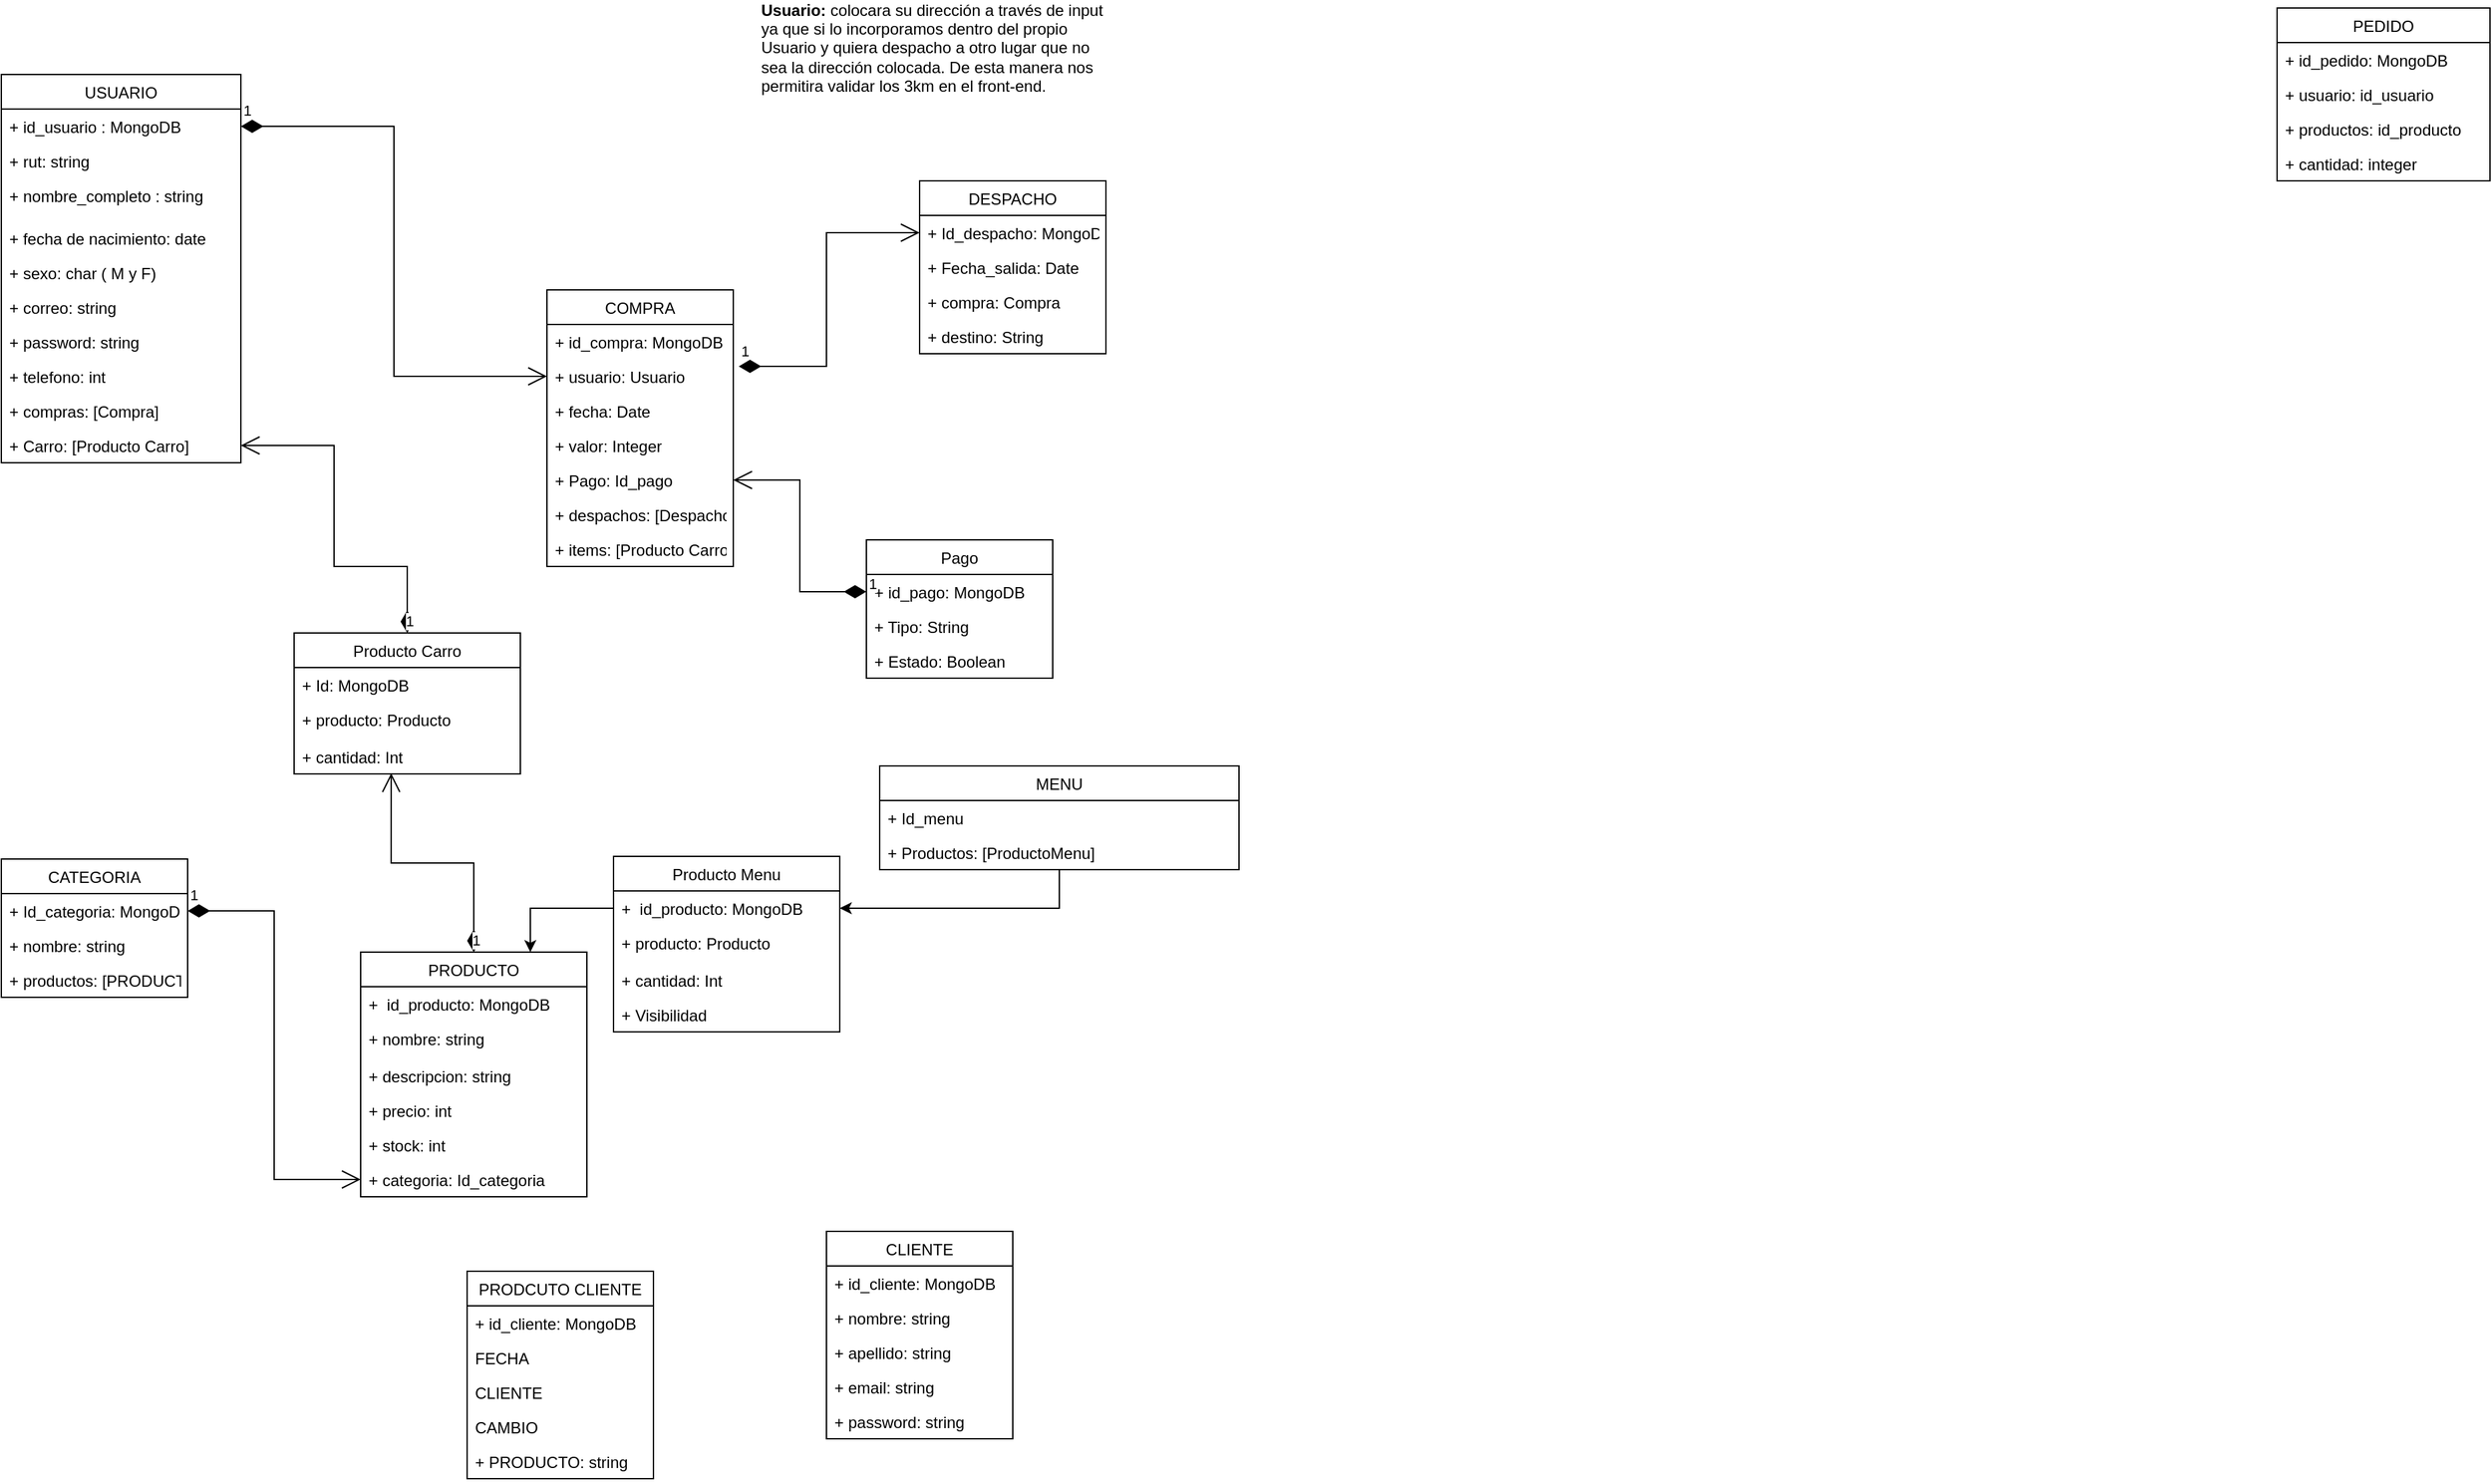 <mxfile>
    <diagram name="Page-1" id="e7e014a7-5840-1c2e-5031-d8a46d1fe8dd">
        <mxGraphModel dx="1489" dy="562" grid="1" gridSize="10" guides="1" tooltips="1" connect="1" arrows="1" fold="1" page="1" pageScale="1" pageWidth="1169" pageHeight="826" background="none" math="0" shadow="0">
            <root>
                <mxCell id="0"/>
                <mxCell id="1" parent="0"/>
                <mxCell id="P-_PuQKtMHG1fsMenzhw-41" value="USUARIO" style="swimlane;fontStyle=0;childLayout=stackLayout;horizontal=1;startSize=26;fillColor=none;horizontalStack=0;resizeParent=1;resizeParentMax=0;resizeLast=0;collapsible=1;marginBottom=0;" parent="1" vertex="1">
                    <mxGeometry x="10" y="80" width="180" height="292" as="geometry">
                        <mxRectangle x="370" y="470" width="100" height="30" as="alternateBounds"/>
                    </mxGeometry>
                </mxCell>
                <mxCell id="P-_PuQKtMHG1fsMenzhw-42" value="+ id_usuario : MongoDB" style="text;strokeColor=none;fillColor=none;align=left;verticalAlign=top;spacingLeft=4;spacingRight=4;overflow=hidden;rotatable=0;points=[[0,0.5],[1,0.5]];portConstraint=eastwest;" parent="P-_PuQKtMHG1fsMenzhw-41" vertex="1">
                    <mxGeometry y="26" width="180" height="26" as="geometry"/>
                </mxCell>
                <mxCell id="P-_PuQKtMHG1fsMenzhw-43" value="+ rut: string" style="text;strokeColor=none;fillColor=none;align=left;verticalAlign=top;spacingLeft=4;spacingRight=4;overflow=hidden;rotatable=0;points=[[0,0.5],[1,0.5]];portConstraint=eastwest;" parent="P-_PuQKtMHG1fsMenzhw-41" vertex="1">
                    <mxGeometry y="52" width="180" height="26" as="geometry"/>
                </mxCell>
                <mxCell id="P-_PuQKtMHG1fsMenzhw-44" value="+ nombre_completo : string" style="text;strokeColor=none;fillColor=none;align=left;verticalAlign=top;spacingLeft=4;spacingRight=4;overflow=hidden;rotatable=0;points=[[0,0.5],[1,0.5]];portConstraint=eastwest;" parent="P-_PuQKtMHG1fsMenzhw-41" vertex="1">
                    <mxGeometry y="78" width="180" height="32" as="geometry"/>
                </mxCell>
                <mxCell id="P-_PuQKtMHG1fsMenzhw-49" value="+ fecha de nacimiento: date" style="text;strokeColor=none;fillColor=none;align=left;verticalAlign=top;spacingLeft=4;spacingRight=4;overflow=hidden;rotatable=0;points=[[0,0.5],[1,0.5]];portConstraint=eastwest;" parent="P-_PuQKtMHG1fsMenzhw-41" vertex="1">
                    <mxGeometry y="110" width="180" height="26" as="geometry"/>
                </mxCell>
                <mxCell id="P-_PuQKtMHG1fsMenzhw-51" value="+ sexo: char ( M y F)&#10;" style="text;strokeColor=none;fillColor=none;align=left;verticalAlign=top;spacingLeft=4;spacingRight=4;overflow=hidden;rotatable=0;points=[[0,0.5],[1,0.5]];portConstraint=eastwest;" parent="P-_PuQKtMHG1fsMenzhw-41" vertex="1">
                    <mxGeometry y="136" width="180" height="26" as="geometry"/>
                </mxCell>
                <mxCell id="P-_PuQKtMHG1fsMenzhw-50" value="+ correo: string" style="text;strokeColor=none;fillColor=none;align=left;verticalAlign=top;spacingLeft=4;spacingRight=4;overflow=hidden;rotatable=0;points=[[0,0.5],[1,0.5]];portConstraint=eastwest;" parent="P-_PuQKtMHG1fsMenzhw-41" vertex="1">
                    <mxGeometry y="162" width="180" height="26" as="geometry"/>
                </mxCell>
                <mxCell id="P-_PuQKtMHG1fsMenzhw-52" value="+ password: string" style="text;strokeColor=none;fillColor=none;align=left;verticalAlign=top;spacingLeft=4;spacingRight=4;overflow=hidden;rotatable=0;points=[[0,0.5],[1,0.5]];portConstraint=eastwest;" parent="P-_PuQKtMHG1fsMenzhw-41" vertex="1">
                    <mxGeometry y="188" width="180" height="26" as="geometry"/>
                </mxCell>
                <mxCell id="P-_PuQKtMHG1fsMenzhw-53" value="+ telefono: int&#10;" style="text;strokeColor=none;fillColor=none;align=left;verticalAlign=top;spacingLeft=4;spacingRight=4;overflow=hidden;rotatable=0;points=[[0,0.5],[1,0.5]];portConstraint=eastwest;" parent="P-_PuQKtMHG1fsMenzhw-41" vertex="1">
                    <mxGeometry y="214" width="180" height="26" as="geometry"/>
                </mxCell>
                <mxCell id="hPpbKLRlNALkscCY89tT-23" value="+ compras: [Compra]" style="text;strokeColor=none;fillColor=none;align=left;verticalAlign=top;spacingLeft=4;spacingRight=4;overflow=hidden;rotatable=0;points=[[0,0.5],[1,0.5]];portConstraint=eastwest;" parent="P-_PuQKtMHG1fsMenzhw-41" vertex="1">
                    <mxGeometry y="240" width="180" height="26" as="geometry"/>
                </mxCell>
                <mxCell id="hPpbKLRlNALkscCY89tT-17" value="+ Carro: [Producto Carro]" style="text;strokeColor=none;fillColor=none;align=left;verticalAlign=top;spacingLeft=4;spacingRight=4;overflow=hidden;rotatable=0;points=[[0,0.5],[1,0.5]];portConstraint=eastwest;" parent="P-_PuQKtMHG1fsMenzhw-41" vertex="1">
                    <mxGeometry y="266" width="180" height="26" as="geometry"/>
                </mxCell>
                <mxCell id="P-_PuQKtMHG1fsMenzhw-54" value="CLIENTE" style="swimlane;fontStyle=0;childLayout=stackLayout;horizontal=1;startSize=26;fillColor=none;horizontalStack=0;resizeParent=1;resizeParentMax=0;resizeLast=0;collapsible=1;marginBottom=0;" parent="1" vertex="1">
                    <mxGeometry x="630" y="950" width="140" height="156" as="geometry"/>
                </mxCell>
                <mxCell id="P-_PuQKtMHG1fsMenzhw-79" value="+ id_cliente: MongoDB" style="text;strokeColor=none;fillColor=none;align=left;verticalAlign=top;spacingLeft=4;spacingRight=4;overflow=hidden;rotatable=0;points=[[0,0.5],[1,0.5]];portConstraint=eastwest;" parent="P-_PuQKtMHG1fsMenzhw-54" vertex="1">
                    <mxGeometry y="26" width="140" height="26" as="geometry"/>
                </mxCell>
                <mxCell id="P-_PuQKtMHG1fsMenzhw-55" value="+ nombre: string" style="text;strokeColor=none;fillColor=none;align=left;verticalAlign=top;spacingLeft=4;spacingRight=4;overflow=hidden;rotatable=0;points=[[0,0.5],[1,0.5]];portConstraint=eastwest;" parent="P-_PuQKtMHG1fsMenzhw-54" vertex="1">
                    <mxGeometry y="52" width="140" height="26" as="geometry"/>
                </mxCell>
                <mxCell id="663BBQ3Z_6KX4OyIwt_o-1" value="+ apellido: string" style="text;strokeColor=none;fillColor=none;align=left;verticalAlign=top;spacingLeft=4;spacingRight=4;overflow=hidden;rotatable=0;points=[[0,0.5],[1,0.5]];portConstraint=eastwest;" parent="P-_PuQKtMHG1fsMenzhw-54" vertex="1">
                    <mxGeometry y="78" width="140" height="26" as="geometry"/>
                </mxCell>
                <mxCell id="663BBQ3Z_6KX4OyIwt_o-2" value="+ email: string" style="text;strokeColor=none;fillColor=none;align=left;verticalAlign=top;spacingLeft=4;spacingRight=4;overflow=hidden;rotatable=0;points=[[0,0.5],[1,0.5]];portConstraint=eastwest;" parent="P-_PuQKtMHG1fsMenzhw-54" vertex="1">
                    <mxGeometry y="104" width="140" height="26" as="geometry"/>
                </mxCell>
                <mxCell id="663BBQ3Z_6KX4OyIwt_o-3" value="+ password: string" style="text;strokeColor=none;fillColor=none;align=left;verticalAlign=top;spacingLeft=4;spacingRight=4;overflow=hidden;rotatable=0;points=[[0,0.5],[1,0.5]];portConstraint=eastwest;" parent="P-_PuQKtMHG1fsMenzhw-54" vertex="1">
                    <mxGeometry y="130" width="140" height="26" as="geometry"/>
                </mxCell>
                <mxCell id="P-_PuQKtMHG1fsMenzhw-58" value="Producto Carro" style="swimlane;fontStyle=0;childLayout=stackLayout;horizontal=1;startSize=26;fillColor=none;horizontalStack=0;resizeParent=1;resizeParentMax=0;resizeLast=0;collapsible=1;marginBottom=0;" parent="1" vertex="1">
                    <mxGeometry x="230" y="500" width="170" height="106" as="geometry"/>
                </mxCell>
                <mxCell id="hPpbKLRlNALkscCY89tT-12" value="+ Id: MongoDB" style="text;strokeColor=none;fillColor=none;align=left;verticalAlign=top;spacingLeft=4;spacingRight=4;overflow=hidden;rotatable=0;points=[[0,0.5],[1,0.5]];portConstraint=eastwest;" parent="P-_PuQKtMHG1fsMenzhw-58" vertex="1">
                    <mxGeometry y="26" width="170" height="26" as="geometry"/>
                </mxCell>
                <mxCell id="P-_PuQKtMHG1fsMenzhw-61" value="+ producto: Producto&#10;" style="text;strokeColor=none;fillColor=none;align=left;verticalAlign=top;spacingLeft=4;spacingRight=4;overflow=hidden;rotatable=0;points=[[0,0.5],[1,0.5]];portConstraint=eastwest;" parent="P-_PuQKtMHG1fsMenzhw-58" vertex="1">
                    <mxGeometry y="52" width="170" height="28" as="geometry"/>
                </mxCell>
                <mxCell id="P-_PuQKtMHG1fsMenzhw-62" value="+ cantidad: Int" style="text;strokeColor=none;fillColor=none;align=left;verticalAlign=top;spacingLeft=4;spacingRight=4;overflow=hidden;rotatable=0;points=[[0,0.5],[1,0.5]];portConstraint=eastwest;" parent="P-_PuQKtMHG1fsMenzhw-58" vertex="1">
                    <mxGeometry y="80" width="170" height="26" as="geometry"/>
                </mxCell>
                <mxCell id="P-_PuQKtMHG1fsMenzhw-71" value="PEDIDO" style="swimlane;fontStyle=0;childLayout=stackLayout;horizontal=1;startSize=26;fillColor=none;horizontalStack=0;resizeParent=1;resizeParentMax=0;resizeLast=0;collapsible=1;marginBottom=0;" parent="1" vertex="1">
                    <mxGeometry x="1720" y="30" width="160" height="130" as="geometry"/>
                </mxCell>
                <mxCell id="P-_PuQKtMHG1fsMenzhw-91" value="+ id_pedido: MongoDB" style="text;strokeColor=none;fillColor=none;align=left;verticalAlign=top;spacingLeft=4;spacingRight=4;overflow=hidden;rotatable=0;points=[[0,0.5],[1,0.5]];portConstraint=eastwest;" parent="P-_PuQKtMHG1fsMenzhw-71" vertex="1">
                    <mxGeometry y="26" width="160" height="26" as="geometry"/>
                </mxCell>
                <mxCell id="_Mnh7jarlfkNOt76kS_I-14" value="+ usuario: id_usuario&#10;" style="text;strokeColor=none;fillColor=none;align=left;verticalAlign=top;spacingLeft=4;spacingRight=4;overflow=hidden;rotatable=0;points=[[0,0.5],[1,0.5]];portConstraint=eastwest;" parent="P-_PuQKtMHG1fsMenzhw-71" vertex="1">
                    <mxGeometry y="52" width="160" height="26" as="geometry"/>
                </mxCell>
                <mxCell id="P-_PuQKtMHG1fsMenzhw-73" value="+ productos: id_producto" style="text;strokeColor=none;fillColor=none;align=left;verticalAlign=top;spacingLeft=4;spacingRight=4;overflow=hidden;rotatable=0;points=[[0,0.5],[1,0.5]];portConstraint=eastwest;" parent="P-_PuQKtMHG1fsMenzhw-71" vertex="1">
                    <mxGeometry y="78" width="160" height="26" as="geometry"/>
                </mxCell>
                <mxCell id="663BBQ3Z_6KX4OyIwt_o-28" value="+ cantidad: integer" style="text;strokeColor=none;fillColor=none;align=left;verticalAlign=top;spacingLeft=4;spacingRight=4;overflow=hidden;rotatable=0;points=[[0,0.5],[1,0.5]];portConstraint=eastwest;" parent="P-_PuQKtMHG1fsMenzhw-71" vertex="1">
                    <mxGeometry y="104" width="160" height="26" as="geometry"/>
                </mxCell>
                <mxCell id="P-_PuQKtMHG1fsMenzhw-80" value="Pago" style="swimlane;fontStyle=0;childLayout=stackLayout;horizontal=1;startSize=26;fillColor=none;horizontalStack=0;resizeParent=1;resizeParentMax=0;resizeLast=0;collapsible=1;marginBottom=0;" parent="1" vertex="1">
                    <mxGeometry x="660" y="430" width="140" height="104" as="geometry"/>
                </mxCell>
                <mxCell id="P-_PuQKtMHG1fsMenzhw-81" value="+ id_pago: MongoDB" style="text;strokeColor=none;fillColor=none;align=left;verticalAlign=top;spacingLeft=4;spacingRight=4;overflow=hidden;rotatable=0;points=[[0,0.5],[1,0.5]];portConstraint=eastwest;" parent="P-_PuQKtMHG1fsMenzhw-80" vertex="1">
                    <mxGeometry y="26" width="140" height="26" as="geometry"/>
                </mxCell>
                <mxCell id="hPpbKLRlNALkscCY89tT-1" value="+ Tipo: String&#10;" style="text;strokeColor=none;fillColor=none;align=left;verticalAlign=top;spacingLeft=4;spacingRight=4;overflow=hidden;rotatable=0;points=[[0,0.5],[1,0.5]];portConstraint=eastwest;" parent="P-_PuQKtMHG1fsMenzhw-80" vertex="1">
                    <mxGeometry y="52" width="140" height="26" as="geometry"/>
                </mxCell>
                <mxCell id="hPpbKLRlNALkscCY89tT-2" value="+ Estado: Boolean" style="text;strokeColor=none;fillColor=none;align=left;verticalAlign=top;spacingLeft=4;spacingRight=4;overflow=hidden;rotatable=0;points=[[0,0.5],[1,0.5]];portConstraint=eastwest;" parent="P-_PuQKtMHG1fsMenzhw-80" vertex="1">
                    <mxGeometry y="78" width="140" height="26" as="geometry"/>
                </mxCell>
                <mxCell id="P-_PuQKtMHG1fsMenzhw-85" value="COMPRA" style="swimlane;fontStyle=0;childLayout=stackLayout;horizontal=1;startSize=26;fillColor=none;horizontalStack=0;resizeParent=1;resizeParentMax=0;resizeLast=0;collapsible=1;marginBottom=0;" parent="1" vertex="1">
                    <mxGeometry x="420" y="242" width="140" height="208" as="geometry"/>
                </mxCell>
                <mxCell id="P-_PuQKtMHG1fsMenzhw-86" value="+ id_compra: MongoDB" style="text;strokeColor=none;fillColor=none;align=left;verticalAlign=top;spacingLeft=4;spacingRight=4;overflow=hidden;rotatable=0;points=[[0,0.5],[1,0.5]];portConstraint=eastwest;" parent="P-_PuQKtMHG1fsMenzhw-85" vertex="1">
                    <mxGeometry y="26" width="140" height="26" as="geometry"/>
                </mxCell>
                <mxCell id="663BBQ3Z_6KX4OyIwt_o-16" value="+ usuario: Usuario" style="text;strokeColor=none;fillColor=none;align=left;verticalAlign=top;spacingLeft=4;spacingRight=4;overflow=hidden;rotatable=0;points=[[0,0.5],[1,0.5]];portConstraint=eastwest;" parent="P-_PuQKtMHG1fsMenzhw-85" vertex="1">
                    <mxGeometry y="52" width="140" height="26" as="geometry"/>
                </mxCell>
                <mxCell id="P-_PuQKtMHG1fsMenzhw-94" value="+ fecha: Date&#10;" style="text;strokeColor=none;fillColor=none;align=left;verticalAlign=top;spacingLeft=4;spacingRight=4;overflow=hidden;rotatable=0;points=[[0,0.5],[1,0.5]];portConstraint=eastwest;" parent="P-_PuQKtMHG1fsMenzhw-85" vertex="1">
                    <mxGeometry y="78" width="140" height="26" as="geometry"/>
                </mxCell>
                <mxCell id="663BBQ3Z_6KX4OyIwt_o-17" value="+ valor: Integer" style="text;strokeColor=none;fillColor=none;align=left;verticalAlign=top;spacingLeft=4;spacingRight=4;overflow=hidden;rotatable=0;points=[[0,0.5],[1,0.5]];portConstraint=eastwest;" parent="P-_PuQKtMHG1fsMenzhw-85" vertex="1">
                    <mxGeometry y="104" width="140" height="26" as="geometry"/>
                </mxCell>
                <mxCell id="hPpbKLRlNALkscCY89tT-3" value="+ Pago: Id_pago" style="text;strokeColor=none;fillColor=none;align=left;verticalAlign=top;spacingLeft=4;spacingRight=4;overflow=hidden;rotatable=0;points=[[0,0.5],[1,0.5]];portConstraint=eastwest;" parent="P-_PuQKtMHG1fsMenzhw-85" vertex="1">
                    <mxGeometry y="130" width="140" height="26" as="geometry"/>
                </mxCell>
                <mxCell id="hPpbKLRlNALkscCY89tT-26" value="+ despachos: [Despacho]" style="text;strokeColor=none;fillColor=none;align=left;verticalAlign=top;spacingLeft=4;spacingRight=4;overflow=hidden;rotatable=0;points=[[0,0.5],[1,0.5]];portConstraint=eastwest;" parent="P-_PuQKtMHG1fsMenzhw-85" vertex="1">
                    <mxGeometry y="156" width="140" height="26" as="geometry"/>
                </mxCell>
                <mxCell id="3" value="+ items: [Producto Carro]" style="text;strokeColor=none;fillColor=none;align=left;verticalAlign=top;spacingLeft=4;spacingRight=4;overflow=hidden;rotatable=0;points=[[0,0.5],[1,0.5]];portConstraint=eastwest;" parent="P-_PuQKtMHG1fsMenzhw-85" vertex="1">
                    <mxGeometry y="182" width="140" height="26" as="geometry"/>
                </mxCell>
                <mxCell id="_Mnh7jarlfkNOt76kS_I-5" value="&lt;b&gt;Usuario:&lt;/b&gt; colocara su dirección a través de input&lt;br&gt;ya que si lo incorporamos dentro del propio Usuario y quiera despacho a otro lugar que no sea la dirección colocada. De esta manera nos permitira validar los 3km en el front-end." style="text;html=1;strokeColor=none;fillColor=none;align=left;verticalAlign=middle;whiteSpace=wrap;rounded=0;" parent="1" vertex="1">
                    <mxGeometry x="579" y="40" width="261" height="40" as="geometry"/>
                </mxCell>
                <mxCell id="663BBQ3Z_6KX4OyIwt_o-10" value="CATEGORIA" style="swimlane;fontStyle=0;childLayout=stackLayout;horizontal=1;startSize=26;fillColor=none;horizontalStack=0;resizeParent=1;resizeParentMax=0;resizeLast=0;collapsible=1;marginBottom=0;" parent="1" vertex="1">
                    <mxGeometry x="10" y="670" width="140" height="104" as="geometry"/>
                </mxCell>
                <mxCell id="663BBQ3Z_6KX4OyIwt_o-11" value="+ Id_categoria: MongoDB" style="text;strokeColor=none;fillColor=none;align=left;verticalAlign=top;spacingLeft=4;spacingRight=4;overflow=hidden;rotatable=0;points=[[0,0.5],[1,0.5]];portConstraint=eastwest;" parent="663BBQ3Z_6KX4OyIwt_o-10" vertex="1">
                    <mxGeometry y="26" width="140" height="26" as="geometry"/>
                </mxCell>
                <mxCell id="663BBQ3Z_6KX4OyIwt_o-12" value="+ nombre: string" style="text;strokeColor=none;fillColor=none;align=left;verticalAlign=top;spacingLeft=4;spacingRight=4;overflow=hidden;rotatable=0;points=[[0,0.5],[1,0.5]];portConstraint=eastwest;" parent="663BBQ3Z_6KX4OyIwt_o-10" vertex="1">
                    <mxGeometry y="52" width="140" height="26" as="geometry"/>
                </mxCell>
                <mxCell id="663BBQ3Z_6KX4OyIwt_o-13" value="+ productos: [PRODUCTO]" style="text;strokeColor=none;fillColor=none;align=left;verticalAlign=top;spacingLeft=4;spacingRight=4;overflow=hidden;rotatable=0;points=[[0,0.5],[1,0.5]];portConstraint=eastwest;" parent="663BBQ3Z_6KX4OyIwt_o-10" vertex="1">
                    <mxGeometry y="78" width="140" height="26" as="geometry"/>
                </mxCell>
                <mxCell id="663BBQ3Z_6KX4OyIwt_o-31" value="DESPACHO" style="swimlane;fontStyle=0;childLayout=stackLayout;horizontal=1;startSize=26;fillColor=none;horizontalStack=0;resizeParent=1;resizeParentMax=0;resizeLast=0;collapsible=1;marginBottom=0;" parent="1" vertex="1">
                    <mxGeometry x="700" y="160" width="140" height="130" as="geometry"/>
                </mxCell>
                <mxCell id="663BBQ3Z_6KX4OyIwt_o-32" value="+ Id_despacho: MongoDB" style="text;strokeColor=none;fillColor=none;align=left;verticalAlign=top;spacingLeft=4;spacingRight=4;overflow=hidden;rotatable=0;points=[[0,0.5],[1,0.5]];portConstraint=eastwest;" parent="663BBQ3Z_6KX4OyIwt_o-31" vertex="1">
                    <mxGeometry y="26" width="140" height="26" as="geometry"/>
                </mxCell>
                <mxCell id="663BBQ3Z_6KX4OyIwt_o-33" value="+ Fecha_salida: Date" style="text;strokeColor=none;fillColor=none;align=left;verticalAlign=top;spacingLeft=4;spacingRight=4;overflow=hidden;rotatable=0;points=[[0,0.5],[1,0.5]];portConstraint=eastwest;" parent="663BBQ3Z_6KX4OyIwt_o-31" vertex="1">
                    <mxGeometry y="52" width="140" height="26" as="geometry"/>
                </mxCell>
                <mxCell id="663BBQ3Z_6KX4OyIwt_o-36" value="+ compra: Compra" style="text;strokeColor=none;fillColor=none;align=left;verticalAlign=top;spacingLeft=4;spacingRight=4;overflow=hidden;rotatable=0;points=[[0,0.5],[1,0.5]];portConstraint=eastwest;" parent="663BBQ3Z_6KX4OyIwt_o-31" vertex="1">
                    <mxGeometry y="78" width="140" height="26" as="geometry"/>
                </mxCell>
                <mxCell id="663BBQ3Z_6KX4OyIwt_o-34" value="+ destino: String" style="text;strokeColor=none;fillColor=none;align=left;verticalAlign=top;spacingLeft=4;spacingRight=4;overflow=hidden;rotatable=0;points=[[0,0.5],[1,0.5]];portConstraint=eastwest;" parent="663BBQ3Z_6KX4OyIwt_o-31" vertex="1">
                    <mxGeometry y="104" width="140" height="26" as="geometry"/>
                </mxCell>
                <mxCell id="hPpbKLRlNALkscCY89tT-43" style="edgeStyle=orthogonalEdgeStyle;rounded=0;orthogonalLoop=1;jettySize=auto;html=1;entryX=1;entryY=0.5;entryDx=0;entryDy=0;" parent="1" source="hPpbKLRlNALkscCY89tT-5" target="hPpbKLRlNALkscCY89tT-40" edge="1">
                    <mxGeometry relative="1" as="geometry"/>
                </mxCell>
                <mxCell id="hPpbKLRlNALkscCY89tT-5" value="MENU" style="swimlane;fontStyle=0;childLayout=stackLayout;horizontal=1;startSize=26;fillColor=none;horizontalStack=0;resizeParent=1;resizeParentMax=0;resizeLast=0;collapsible=1;marginBottom=0;" parent="1" vertex="1">
                    <mxGeometry x="670" y="600" width="270" height="78" as="geometry"/>
                </mxCell>
                <mxCell id="hPpbKLRlNALkscCY89tT-6" value="+ Id_menu" style="text;strokeColor=none;fillColor=none;align=left;verticalAlign=top;spacingLeft=4;spacingRight=4;overflow=hidden;rotatable=0;points=[[0,0.5],[1,0.5]];portConstraint=eastwest;" parent="hPpbKLRlNALkscCY89tT-5" vertex="1">
                    <mxGeometry y="26" width="270" height="26" as="geometry"/>
                </mxCell>
                <mxCell id="hPpbKLRlNALkscCY89tT-7" value="+ Productos: [ProductoMenu]" style="text;strokeColor=none;fillColor=none;align=left;verticalAlign=top;spacingLeft=4;spacingRight=4;overflow=hidden;rotatable=0;points=[[0,0.5],[1,0.5]];portConstraint=eastwest;" parent="hPpbKLRlNALkscCY89tT-5" vertex="1">
                    <mxGeometry y="52" width="270" height="26" as="geometry"/>
                </mxCell>
                <mxCell id="hPpbKLRlNALkscCY89tT-18" value="1" style="endArrow=open;html=1;endSize=12;startArrow=diamondThin;startSize=14;startFill=1;edgeStyle=orthogonalEdgeStyle;align=left;verticalAlign=bottom;rounded=0;exitX=0.5;exitY=0;exitDx=0;exitDy=0;" parent="1" source="P-_PuQKtMHG1fsMenzhw-58" target="hPpbKLRlNALkscCY89tT-17" edge="1">
                    <mxGeometry x="-1" y="3" relative="1" as="geometry">
                        <mxPoint x="370" y="410" as="sourcePoint"/>
                        <mxPoint x="280" y="380" as="targetPoint"/>
                        <Array as="points">
                            <mxPoint x="315" y="450"/>
                            <mxPoint x="260" y="450"/>
                            <mxPoint x="260" y="359"/>
                        </Array>
                    </mxGeometry>
                </mxCell>
                <mxCell id="hPpbKLRlNALkscCY89tT-19" value="1" style="endArrow=open;html=1;endSize=12;startArrow=diamondThin;startSize=14;startFill=1;edgeStyle=orthogonalEdgeStyle;align=left;verticalAlign=bottom;rounded=0;exitX=1;exitY=0.5;exitDx=0;exitDy=0;" parent="1" source="P-_PuQKtMHG1fsMenzhw-42" target="663BBQ3Z_6KX4OyIwt_o-16" edge="1">
                    <mxGeometry x="-1" y="3" relative="1" as="geometry">
                        <mxPoint x="340" y="150" as="sourcePoint"/>
                        <mxPoint x="500" y="150" as="targetPoint"/>
                    </mxGeometry>
                </mxCell>
                <mxCell id="hPpbKLRlNALkscCY89tT-20" value="1" style="endArrow=open;html=1;endSize=12;startArrow=diamondThin;startSize=14;startFill=1;edgeStyle=orthogonalEdgeStyle;align=left;verticalAlign=bottom;rounded=0;exitX=0;exitY=0.5;exitDx=0;exitDy=0;entryX=1;entryY=0.5;entryDx=0;entryDy=0;" parent="1" source="P-_PuQKtMHG1fsMenzhw-81" target="hPpbKLRlNALkscCY89tT-3" edge="1">
                    <mxGeometry x="-1" y="3" relative="1" as="geometry">
                        <mxPoint x="730" y="460" as="sourcePoint"/>
                        <mxPoint x="890" y="460" as="targetPoint"/>
                    </mxGeometry>
                </mxCell>
                <mxCell id="hPpbKLRlNALkscCY89tT-25" value="1" style="endArrow=open;html=1;endSize=12;startArrow=diamondThin;startSize=14;startFill=1;edgeStyle=orthogonalEdgeStyle;align=left;verticalAlign=bottom;rounded=0;exitX=1.029;exitY=0.212;exitDx=0;exitDy=0;exitPerimeter=0;entryX=0;entryY=0.5;entryDx=0;entryDy=0;" parent="1" source="663BBQ3Z_6KX4OyIwt_o-16" target="663BBQ3Z_6KX4OyIwt_o-32" edge="1">
                    <mxGeometry x="-1" y="3" relative="1" as="geometry">
                        <mxPoint x="420" y="400" as="sourcePoint"/>
                        <mxPoint x="580" y="400" as="targetPoint"/>
                    </mxGeometry>
                </mxCell>
                <mxCell id="hPpbKLRlNALkscCY89tT-27" value="PRODUCTO" style="swimlane;fontStyle=0;childLayout=stackLayout;horizontal=1;startSize=26;fillColor=none;horizontalStack=0;resizeParent=1;resizeParentMax=0;resizeLast=0;collapsible=1;marginBottom=0;" parent="1" vertex="1">
                    <mxGeometry x="280" y="740" width="170" height="184" as="geometry"/>
                </mxCell>
                <mxCell id="hPpbKLRlNALkscCY89tT-28" value="+  id_producto: MongoDB" style="text;strokeColor=none;fillColor=none;align=left;verticalAlign=top;spacingLeft=4;spacingRight=4;overflow=hidden;rotatable=0;points=[[0,0.5],[1,0.5]];portConstraint=eastwest;" parent="hPpbKLRlNALkscCY89tT-27" vertex="1">
                    <mxGeometry y="26" width="170" height="26" as="geometry"/>
                </mxCell>
                <mxCell id="hPpbKLRlNALkscCY89tT-29" value="+ nombre: string&#10;" style="text;strokeColor=none;fillColor=none;align=left;verticalAlign=top;spacingLeft=4;spacingRight=4;overflow=hidden;rotatable=0;points=[[0,0.5],[1,0.5]];portConstraint=eastwest;" parent="hPpbKLRlNALkscCY89tT-27" vertex="1">
                    <mxGeometry y="52" width="170" height="28" as="geometry"/>
                </mxCell>
                <mxCell id="hPpbKLRlNALkscCY89tT-30" value="+ descripcion: string" style="text;strokeColor=none;fillColor=none;align=left;verticalAlign=top;spacingLeft=4;spacingRight=4;overflow=hidden;rotatable=0;points=[[0,0.5],[1,0.5]];portConstraint=eastwest;" parent="hPpbKLRlNALkscCY89tT-27" vertex="1">
                    <mxGeometry y="80" width="170" height="26" as="geometry"/>
                </mxCell>
                <mxCell id="hPpbKLRlNALkscCY89tT-31" value="+ precio: int" style="text;strokeColor=none;fillColor=none;align=left;verticalAlign=top;spacingLeft=4;spacingRight=4;overflow=hidden;rotatable=0;points=[[0,0.5],[1,0.5]];portConstraint=eastwest;" parent="hPpbKLRlNALkscCY89tT-27" vertex="1">
                    <mxGeometry y="106" width="170" height="26" as="geometry"/>
                </mxCell>
                <mxCell id="hPpbKLRlNALkscCY89tT-32" value="+ stock: int" style="text;strokeColor=none;fillColor=none;align=left;verticalAlign=top;spacingLeft=4;spacingRight=4;overflow=hidden;rotatable=0;points=[[0,0.5],[1,0.5]];portConstraint=eastwest;" parent="hPpbKLRlNALkscCY89tT-27" vertex="1">
                    <mxGeometry y="132" width="170" height="26" as="geometry"/>
                </mxCell>
                <mxCell id="hPpbKLRlNALkscCY89tT-33" value="+ categoria: Id_categoria" style="text;strokeColor=none;fillColor=none;align=left;verticalAlign=top;spacingLeft=4;spacingRight=4;overflow=hidden;rotatable=0;points=[[0,0.5],[1,0.5]];portConstraint=eastwest;" parent="hPpbKLRlNALkscCY89tT-27" vertex="1">
                    <mxGeometry y="158" width="170" height="26" as="geometry"/>
                </mxCell>
                <mxCell id="hPpbKLRlNALkscCY89tT-34" value="1" style="endArrow=open;html=1;endSize=12;startArrow=diamondThin;startSize=14;startFill=1;edgeStyle=orthogonalEdgeStyle;align=left;verticalAlign=bottom;rounded=0;exitX=0.5;exitY=0;exitDx=0;exitDy=0;entryX=0.429;entryY=0.981;entryDx=0;entryDy=0;entryPerimeter=0;" parent="1" source="hPpbKLRlNALkscCY89tT-27" target="P-_PuQKtMHG1fsMenzhw-62" edge="1">
                    <mxGeometry x="-1" y="3" relative="1" as="geometry">
                        <mxPoint x="420" y="540" as="sourcePoint"/>
                        <mxPoint x="580" y="540" as="targetPoint"/>
                    </mxGeometry>
                </mxCell>
                <mxCell id="hPpbKLRlNALkscCY89tT-39" value="Producto Menu" style="swimlane;fontStyle=0;childLayout=stackLayout;horizontal=1;startSize=26;fillColor=none;horizontalStack=0;resizeParent=1;resizeParentMax=0;resizeLast=0;collapsible=1;marginBottom=0;" parent="1" vertex="1">
                    <mxGeometry x="470" y="668" width="170" height="132" as="geometry"/>
                </mxCell>
                <mxCell id="hPpbKLRlNALkscCY89tT-40" value="+  id_producto: MongoDB" style="text;strokeColor=none;fillColor=none;align=left;verticalAlign=top;spacingLeft=4;spacingRight=4;overflow=hidden;rotatable=0;points=[[0,0.5],[1,0.5]];portConstraint=eastwest;" parent="hPpbKLRlNALkscCY89tT-39" vertex="1">
                    <mxGeometry y="26" width="170" height="26" as="geometry"/>
                </mxCell>
                <mxCell id="hPpbKLRlNALkscCY89tT-41" value="+ producto: Producto&#10;" style="text;strokeColor=none;fillColor=none;align=left;verticalAlign=top;spacingLeft=4;spacingRight=4;overflow=hidden;rotatable=0;points=[[0,0.5],[1,0.5]];portConstraint=eastwest;" parent="hPpbKLRlNALkscCY89tT-39" vertex="1">
                    <mxGeometry y="52" width="170" height="28" as="geometry"/>
                </mxCell>
                <mxCell id="hPpbKLRlNALkscCY89tT-42" value="+ cantidad: Int" style="text;strokeColor=none;fillColor=none;align=left;verticalAlign=top;spacingLeft=4;spacingRight=4;overflow=hidden;rotatable=0;points=[[0,0.5],[1,0.5]];portConstraint=eastwest;" parent="hPpbKLRlNALkscCY89tT-39" vertex="1">
                    <mxGeometry y="80" width="170" height="26" as="geometry"/>
                </mxCell>
                <mxCell id="4" value="+ Visibilidad " style="text;strokeColor=none;fillColor=none;align=left;verticalAlign=top;spacingLeft=4;spacingRight=4;overflow=hidden;rotatable=0;points=[[0,0.5],[1,0.5]];portConstraint=eastwest;" vertex="1" parent="hPpbKLRlNALkscCY89tT-39">
                    <mxGeometry y="106" width="170" height="26" as="geometry"/>
                </mxCell>
                <mxCell id="hPpbKLRlNALkscCY89tT-44" style="edgeStyle=orthogonalEdgeStyle;rounded=0;orthogonalLoop=1;jettySize=auto;html=1;entryX=0.75;entryY=0;entryDx=0;entryDy=0;" parent="1" source="hPpbKLRlNALkscCY89tT-40" target="hPpbKLRlNALkscCY89tT-27" edge="1">
                    <mxGeometry relative="1" as="geometry"/>
                </mxCell>
                <mxCell id="hPpbKLRlNALkscCY89tT-45" value="1" style="endArrow=open;html=1;endSize=12;startArrow=diamondThin;startSize=14;startFill=1;edgeStyle=orthogonalEdgeStyle;align=left;verticalAlign=bottom;rounded=0;exitX=1;exitY=0.5;exitDx=0;exitDy=0;entryX=0;entryY=0.5;entryDx=0;entryDy=0;" parent="1" source="663BBQ3Z_6KX4OyIwt_o-11" target="hPpbKLRlNALkscCY89tT-33" edge="1">
                    <mxGeometry x="-1" y="3" relative="1" as="geometry">
                        <mxPoint x="60" y="900" as="sourcePoint"/>
                        <mxPoint x="220" y="900" as="targetPoint"/>
                    </mxGeometry>
                </mxCell>
                <mxCell id="5" value="PRODCUTO CLIENTE" style="swimlane;fontStyle=0;childLayout=stackLayout;horizontal=1;startSize=26;fillColor=none;horizontalStack=0;resizeParent=1;resizeParentMax=0;resizeLast=0;collapsible=1;marginBottom=0;" vertex="1" parent="1">
                    <mxGeometry x="360" y="980" width="140" height="156" as="geometry"/>
                </mxCell>
                <mxCell id="6" value="+ id_cliente: MongoDB" style="text;strokeColor=none;fillColor=none;align=left;verticalAlign=top;spacingLeft=4;spacingRight=4;overflow=hidden;rotatable=0;points=[[0,0.5],[1,0.5]];portConstraint=eastwest;" vertex="1" parent="5">
                    <mxGeometry y="26" width="140" height="26" as="geometry"/>
                </mxCell>
                <mxCell id="7" value="FECHA" style="text;strokeColor=none;fillColor=none;align=left;verticalAlign=top;spacingLeft=4;spacingRight=4;overflow=hidden;rotatable=0;points=[[0,0.5],[1,0.5]];portConstraint=eastwest;" vertex="1" parent="5">
                    <mxGeometry y="52" width="140" height="26" as="geometry"/>
                </mxCell>
                <mxCell id="8" value="CLIENTE" style="text;strokeColor=none;fillColor=none;align=left;verticalAlign=top;spacingLeft=4;spacingRight=4;overflow=hidden;rotatable=0;points=[[0,0.5],[1,0.5]];portConstraint=eastwest;" vertex="1" parent="5">
                    <mxGeometry y="78" width="140" height="26" as="geometry"/>
                </mxCell>
                <mxCell id="9" value="CAMBIO" style="text;strokeColor=none;fillColor=none;align=left;verticalAlign=top;spacingLeft=4;spacingRight=4;overflow=hidden;rotatable=0;points=[[0,0.5],[1,0.5]];portConstraint=eastwest;" vertex="1" parent="5">
                    <mxGeometry y="104" width="140" height="26" as="geometry"/>
                </mxCell>
                <mxCell id="10" value="+ PRODUCTO: string" style="text;strokeColor=none;fillColor=none;align=left;verticalAlign=top;spacingLeft=4;spacingRight=4;overflow=hidden;rotatable=0;points=[[0,0.5],[1,0.5]];portConstraint=eastwest;" vertex="1" parent="5">
                    <mxGeometry y="130" width="140" height="26" as="geometry"/>
                </mxCell>
            </root>
        </mxGraphModel>
    </diagram>
</mxfile>